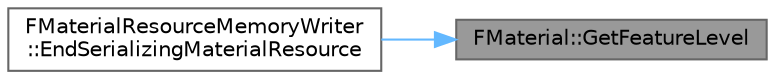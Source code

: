 digraph "FMaterial::GetFeatureLevel"
{
 // INTERACTIVE_SVG=YES
 // LATEX_PDF_SIZE
  bgcolor="transparent";
  edge [fontname=Helvetica,fontsize=10,labelfontname=Helvetica,labelfontsize=10];
  node [fontname=Helvetica,fontsize=10,shape=box,height=0.2,width=0.4];
  rankdir="RL";
  Node1 [id="Node000001",label="FMaterial::GetFeatureLevel",height=0.2,width=0.4,color="gray40", fillcolor="grey60", style="filled", fontcolor="black",tooltip=" "];
  Node1 -> Node2 [id="edge1_Node000001_Node000002",dir="back",color="steelblue1",style="solid",tooltip=" "];
  Node2 [id="Node000002",label="FMaterialResourceMemoryWriter\l::EndSerializingMaterialResource",height=0.2,width=0.4,color="grey40", fillcolor="white", style="filled",URL="$d9/d64/classFMaterialResourceMemoryWriter.html#aea26143013ed76bea5f1ff23d60ba0ef",tooltip=" "];
}
